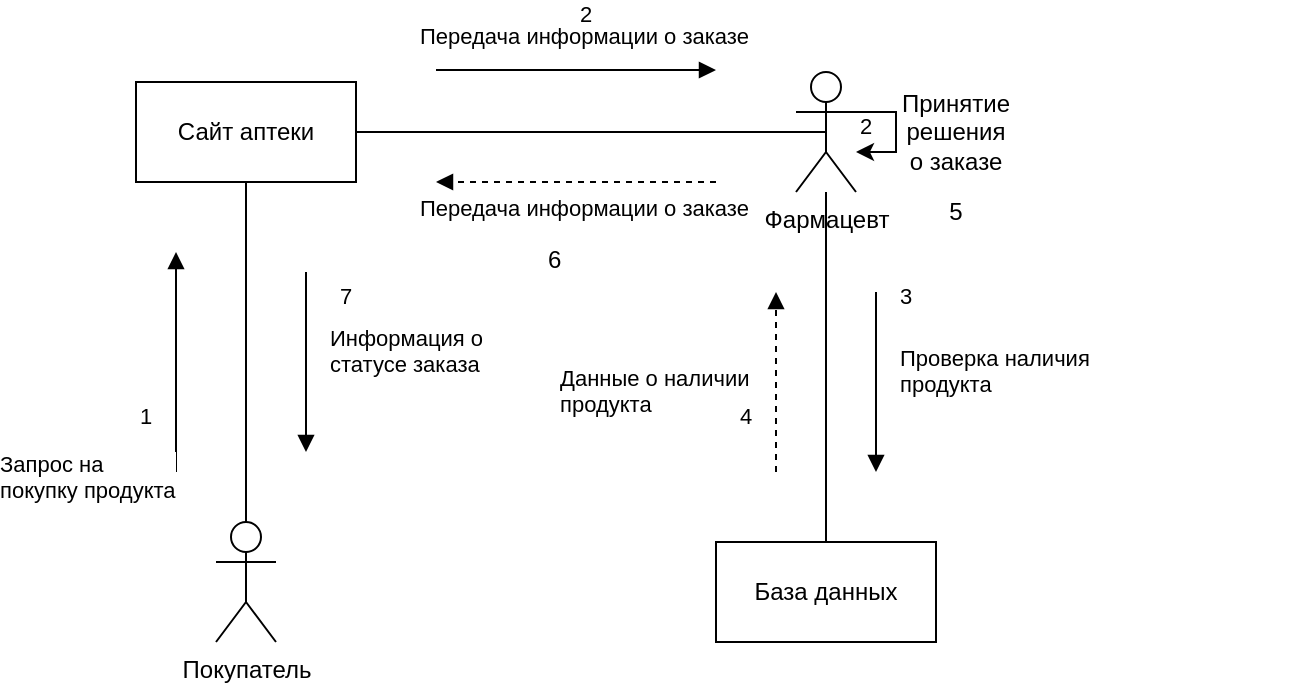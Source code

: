 <mxfile version="26.0.16">
  <diagram name="Page-1" id="2YBvvXClWsGukQMizWep">
    <mxGraphModel dx="546" dy="757" grid="1" gridSize="10" guides="1" tooltips="1" connect="1" arrows="1" fold="1" page="1" pageScale="1" pageWidth="850" pageHeight="1100" math="0" shadow="0">
      <root>
        <mxCell id="0" />
        <mxCell id="1" parent="0" />
        <mxCell id="Dx6G5qN0DzZxVwgHidQh-24" value="Покупатель" style="shape=umlActor;verticalLabelPosition=bottom;verticalAlign=top;html=1;" vertex="1" parent="1">
          <mxGeometry x="380" y="405" width="30" height="60" as="geometry" />
        </mxCell>
        <mxCell id="Dx6G5qN0DzZxVwgHidQh-25" value="Фармацевт" style="shape=umlActor;verticalLabelPosition=bottom;verticalAlign=top;html=1;" vertex="1" parent="1">
          <mxGeometry x="670" y="180" width="30" height="60" as="geometry" />
        </mxCell>
        <mxCell id="Dx6G5qN0DzZxVwgHidQh-26" value="Сайт аптеки" style="html=1;whiteSpace=wrap;" vertex="1" parent="1">
          <mxGeometry x="340" y="185" width="110" height="50" as="geometry" />
        </mxCell>
        <mxCell id="Dx6G5qN0DzZxVwgHidQh-30" style="edgeStyle=orthogonalEdgeStyle;rounded=0;orthogonalLoop=1;jettySize=auto;html=1;endArrow=none;startFill=0;" edge="1" parent="1" source="Dx6G5qN0DzZxVwgHidQh-27" target="Dx6G5qN0DzZxVwgHidQh-25">
          <mxGeometry relative="1" as="geometry" />
        </mxCell>
        <mxCell id="Dx6G5qN0DzZxVwgHidQh-27" value="База данных" style="html=1;whiteSpace=wrap;" vertex="1" parent="1">
          <mxGeometry x="630" y="415" width="110" height="50" as="geometry" />
        </mxCell>
        <mxCell id="Dx6G5qN0DzZxVwgHidQh-28" style="edgeStyle=orthogonalEdgeStyle;rounded=0;orthogonalLoop=1;jettySize=auto;html=1;entryX=0.5;entryY=0;entryDx=0;entryDy=0;entryPerimeter=0;endArrow=none;startFill=0;" edge="1" parent="1" source="Dx6G5qN0DzZxVwgHidQh-26" target="Dx6G5qN0DzZxVwgHidQh-24">
          <mxGeometry relative="1" as="geometry" />
        </mxCell>
        <mxCell id="Dx6G5qN0DzZxVwgHidQh-29" style="edgeStyle=orthogonalEdgeStyle;rounded=0;orthogonalLoop=1;jettySize=auto;html=1;entryX=0.5;entryY=0.5;entryDx=0;entryDy=0;entryPerimeter=0;endArrow=none;startFill=0;" edge="1" parent="1" source="Dx6G5qN0DzZxVwgHidQh-26" target="Dx6G5qN0DzZxVwgHidQh-25">
          <mxGeometry relative="1" as="geometry" />
        </mxCell>
        <mxCell id="Dx6G5qN0DzZxVwgHidQh-32" value="Запрос на&amp;nbsp;&lt;div&gt;покупку продукта&lt;/div&gt;" style="endArrow=block;endFill=1;html=1;edgeStyle=orthogonalEdgeStyle;align=left;verticalAlign=top;rounded=0;" edge="1" parent="1">
          <mxGeometry x="-0.692" y="90" relative="1" as="geometry">
            <mxPoint x="360" y="380" as="sourcePoint" />
            <mxPoint x="360" y="270" as="targetPoint" />
            <mxPoint as="offset" />
          </mxGeometry>
        </mxCell>
        <mxCell id="Dx6G5qN0DzZxVwgHidQh-33" value="1" style="edgeLabel;resizable=0;html=1;align=left;verticalAlign=bottom;" connectable="0" vertex="1" parent="Dx6G5qN0DzZxVwgHidQh-32">
          <mxGeometry x="-1" relative="1" as="geometry">
            <mxPoint x="-20" y="-20" as="offset" />
          </mxGeometry>
        </mxCell>
        <mxCell id="Dx6G5qN0DzZxVwgHidQh-36" value="Передача информации о заказе" style="endArrow=block;endFill=1;html=1;edgeStyle=orthogonalEdgeStyle;align=left;verticalAlign=top;rounded=0;" edge="1" parent="1">
          <mxGeometry x="-1" y="32" relative="1" as="geometry">
            <mxPoint x="490" y="179" as="sourcePoint" />
            <mxPoint x="630" y="179" as="targetPoint" />
            <mxPoint x="-10" y="2" as="offset" />
          </mxGeometry>
        </mxCell>
        <mxCell id="Dx6G5qN0DzZxVwgHidQh-37" value="2" style="edgeLabel;resizable=0;html=1;align=left;verticalAlign=bottom;" connectable="0" vertex="1" parent="Dx6G5qN0DzZxVwgHidQh-36">
          <mxGeometry x="-1" relative="1" as="geometry">
            <mxPoint x="70" y="-20" as="offset" />
          </mxGeometry>
        </mxCell>
        <mxCell id="Dx6G5qN0DzZxVwgHidQh-39" value="Проверка наличия&lt;div&gt;продукта&lt;/div&gt;" style="endArrow=block;endFill=1;html=1;edgeStyle=orthogonalEdgeStyle;align=left;verticalAlign=top;rounded=0;" edge="1" parent="1">
          <mxGeometry x="-0.556" y="10" relative="1" as="geometry">
            <mxPoint x="710" y="290" as="sourcePoint" />
            <mxPoint x="710" y="380" as="targetPoint" />
            <mxPoint as="offset" />
          </mxGeometry>
        </mxCell>
        <mxCell id="Dx6G5qN0DzZxVwgHidQh-40" value="3" style="edgeLabel;resizable=0;html=1;align=left;verticalAlign=bottom;" connectable="0" vertex="1" parent="Dx6G5qN0DzZxVwgHidQh-39">
          <mxGeometry x="-1" relative="1" as="geometry">
            <mxPoint x="10" y="10" as="offset" />
          </mxGeometry>
        </mxCell>
        <mxCell id="Dx6G5qN0DzZxVwgHidQh-41" value="Данные о наличии&lt;div&gt;продукта&lt;/div&gt;" style="endArrow=block;endFill=1;html=1;edgeStyle=orthogonalEdgeStyle;align=left;verticalAlign=top;rounded=0;dashed=1;" edge="1" parent="1">
          <mxGeometry x="0.333" y="110" relative="1" as="geometry">
            <mxPoint x="660" y="380" as="sourcePoint" />
            <mxPoint x="660" y="290" as="targetPoint" />
            <mxPoint as="offset" />
          </mxGeometry>
        </mxCell>
        <mxCell id="Dx6G5qN0DzZxVwgHidQh-42" value="4" style="edgeLabel;resizable=0;html=1;align=left;verticalAlign=bottom;" connectable="0" vertex="1" parent="Dx6G5qN0DzZxVwgHidQh-41">
          <mxGeometry x="-1" relative="1" as="geometry">
            <mxPoint x="-20" y="-20" as="offset" />
          </mxGeometry>
        </mxCell>
        <mxCell id="Dx6G5qN0DzZxVwgHidQh-44" style="edgeStyle=orthogonalEdgeStyle;rounded=0;orthogonalLoop=1;jettySize=auto;html=1;elbow=vertical;" edge="1" parent="1" source="Dx6G5qN0DzZxVwgHidQh-25" target="Dx6G5qN0DzZxVwgHidQh-25">
          <mxGeometry relative="1" as="geometry" />
        </mxCell>
        <mxCell id="Dx6G5qN0DzZxVwgHidQh-47" value="&lt;h1 style=&quot;margin-top: 0px;&quot;&gt;&lt;br&gt;&lt;/h1&gt;" style="text;html=1;whiteSpace=wrap;overflow=hidden;rounded=0;" vertex="1" parent="1">
          <mxGeometry x="740" y="180" width="180" height="120" as="geometry" />
        </mxCell>
        <mxCell id="Dx6G5qN0DzZxVwgHidQh-48" value="Принятие решения о заказе" style="text;html=1;align=center;verticalAlign=middle;whiteSpace=wrap;rounded=0;" vertex="1" parent="1">
          <mxGeometry x="720" y="195" width="60" height="30" as="geometry" />
        </mxCell>
        <mxCell id="Dx6G5qN0DzZxVwgHidQh-49" value="5" style="text;html=1;align=center;verticalAlign=middle;whiteSpace=wrap;rounded=0;" vertex="1" parent="1">
          <mxGeometry x="720" y="235" width="60" height="30" as="geometry" />
        </mxCell>
        <mxCell id="Dx6G5qN0DzZxVwgHidQh-50" value="Информация о&lt;div&gt;статусе заказа&lt;/div&gt;" style="endArrow=block;endFill=1;html=1;edgeStyle=orthogonalEdgeStyle;align=left;verticalAlign=top;rounded=0;" edge="1" parent="1">
          <mxGeometry x="-0.556" y="10" relative="1" as="geometry">
            <mxPoint x="425" y="280" as="sourcePoint" />
            <mxPoint x="425" y="370" as="targetPoint" />
            <mxPoint as="offset" />
          </mxGeometry>
        </mxCell>
        <mxCell id="Dx6G5qN0DzZxVwgHidQh-51" value="7" style="edgeLabel;resizable=0;html=1;align=left;verticalAlign=bottom;" connectable="0" vertex="1" parent="Dx6G5qN0DzZxVwgHidQh-50">
          <mxGeometry x="-1" relative="1" as="geometry">
            <mxPoint x="15" y="20" as="offset" />
          </mxGeometry>
        </mxCell>
        <mxCell id="Dx6G5qN0DzZxVwgHidQh-52" value="Передача информации о заказе" style="endArrow=block;endFill=1;html=1;edgeStyle=orthogonalEdgeStyle;align=left;verticalAlign=top;rounded=0;dashed=1;" edge="1" parent="1">
          <mxGeometry x="1" y="10" relative="1" as="geometry">
            <mxPoint x="630" y="235" as="sourcePoint" />
            <mxPoint x="490" y="235" as="targetPoint" />
            <mxPoint x="-10" y="-10" as="offset" />
          </mxGeometry>
        </mxCell>
        <mxCell id="Dx6G5qN0DzZxVwgHidQh-53" value="2" style="edgeLabel;resizable=0;html=1;align=left;verticalAlign=bottom;" connectable="0" vertex="1" parent="Dx6G5qN0DzZxVwgHidQh-52">
          <mxGeometry x="-1" relative="1" as="geometry">
            <mxPoint x="70" y="-20" as="offset" />
          </mxGeometry>
        </mxCell>
        <mxCell id="Dx6G5qN0DzZxVwgHidQh-55" value="6" style="text;strokeColor=none;fillColor=none;align=left;verticalAlign=top;spacingLeft=4;spacingRight=4;overflow=hidden;rotatable=0;points=[[0,0.5],[1,0.5]];portConstraint=eastwest;whiteSpace=wrap;html=1;" vertex="1" parent="1">
          <mxGeometry x="540" y="260" width="100" height="26" as="geometry" />
        </mxCell>
      </root>
    </mxGraphModel>
  </diagram>
</mxfile>
